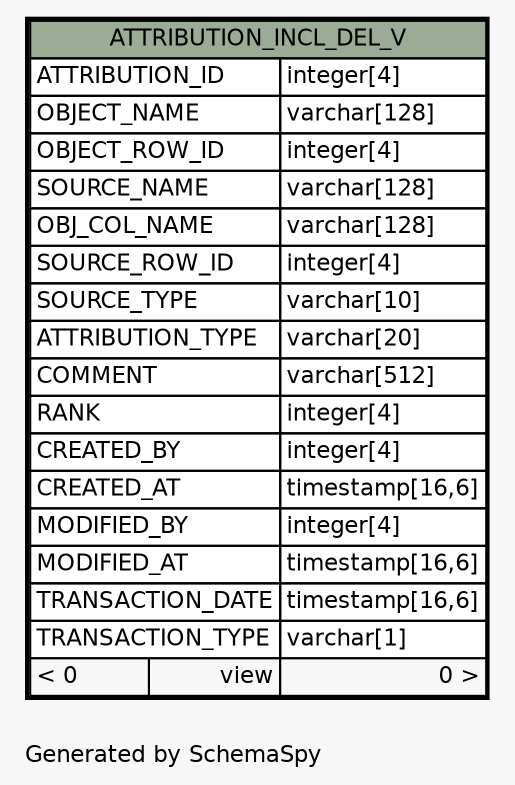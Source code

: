 // dot 2.38.0 on Windows 10 10.0
// SchemaSpy rev Unknown
digraph "oneDegreeRelationshipsDiagram" {
  graph [
    rankdir="RL"
    bgcolor="#f7f7f7"
    label="\nGenerated by SchemaSpy"
    labeljust="l"
    nodesep="0.18"
    ranksep="0.46"
    fontname="Helvetica"
    fontsize="11"
  ];
  node [
    fontname="Helvetica"
    fontsize="11"
    shape="plaintext"
  ];
  edge [
    arrowsize="0.8"
  ];
  "ATTRIBUTION_INCL_DEL_V" [
    label=<
    <TABLE BORDER="2" CELLBORDER="1" CELLSPACING="0" BGCOLOR="#ffffff">
      <TR><TD COLSPAN="3" BGCOLOR="#9bab96" ALIGN="CENTER">ATTRIBUTION_INCL_DEL_V</TD></TR>
      <TR><TD PORT="ATTRIBUTION_ID" COLSPAN="2" ALIGN="LEFT">ATTRIBUTION_ID</TD><TD PORT="ATTRIBUTION_ID.type" ALIGN="LEFT">integer[4]</TD></TR>
      <TR><TD PORT="OBJECT_NAME" COLSPAN="2" ALIGN="LEFT">OBJECT_NAME</TD><TD PORT="OBJECT_NAME.type" ALIGN="LEFT">varchar[128]</TD></TR>
      <TR><TD PORT="OBJECT_ROW_ID" COLSPAN="2" ALIGN="LEFT">OBJECT_ROW_ID</TD><TD PORT="OBJECT_ROW_ID.type" ALIGN="LEFT">integer[4]</TD></TR>
      <TR><TD PORT="SOURCE_NAME" COLSPAN="2" ALIGN="LEFT">SOURCE_NAME</TD><TD PORT="SOURCE_NAME.type" ALIGN="LEFT">varchar[128]</TD></TR>
      <TR><TD PORT="OBJ_COL_NAME" COLSPAN="2" ALIGN="LEFT">OBJ_COL_NAME</TD><TD PORT="OBJ_COL_NAME.type" ALIGN="LEFT">varchar[128]</TD></TR>
      <TR><TD PORT="SOURCE_ROW_ID" COLSPAN="2" ALIGN="LEFT">SOURCE_ROW_ID</TD><TD PORT="SOURCE_ROW_ID.type" ALIGN="LEFT">integer[4]</TD></TR>
      <TR><TD PORT="SOURCE_TYPE" COLSPAN="2" ALIGN="LEFT">SOURCE_TYPE</TD><TD PORT="SOURCE_TYPE.type" ALIGN="LEFT">varchar[10]</TD></TR>
      <TR><TD PORT="ATTRIBUTION_TYPE" COLSPAN="2" ALIGN="LEFT">ATTRIBUTION_TYPE</TD><TD PORT="ATTRIBUTION_TYPE.type" ALIGN="LEFT">varchar[20]</TD></TR>
      <TR><TD PORT="COMMENT" COLSPAN="2" ALIGN="LEFT">COMMENT</TD><TD PORT="COMMENT.type" ALIGN="LEFT">varchar[512]</TD></TR>
      <TR><TD PORT="RANK" COLSPAN="2" ALIGN="LEFT">RANK</TD><TD PORT="RANK.type" ALIGN="LEFT">integer[4]</TD></TR>
      <TR><TD PORT="CREATED_BY" COLSPAN="2" ALIGN="LEFT">CREATED_BY</TD><TD PORT="CREATED_BY.type" ALIGN="LEFT">integer[4]</TD></TR>
      <TR><TD PORT="CREATED_AT" COLSPAN="2" ALIGN="LEFT">CREATED_AT</TD><TD PORT="CREATED_AT.type" ALIGN="LEFT">timestamp[16,6]</TD></TR>
      <TR><TD PORT="MODIFIED_BY" COLSPAN="2" ALIGN="LEFT">MODIFIED_BY</TD><TD PORT="MODIFIED_BY.type" ALIGN="LEFT">integer[4]</TD></TR>
      <TR><TD PORT="MODIFIED_AT" COLSPAN="2" ALIGN="LEFT">MODIFIED_AT</TD><TD PORT="MODIFIED_AT.type" ALIGN="LEFT">timestamp[16,6]</TD></TR>
      <TR><TD PORT="TRANSACTION_DATE" COLSPAN="2" ALIGN="LEFT">TRANSACTION_DATE</TD><TD PORT="TRANSACTION_DATE.type" ALIGN="LEFT">timestamp[16,6]</TD></TR>
      <TR><TD PORT="TRANSACTION_TYPE" COLSPAN="2" ALIGN="LEFT">TRANSACTION_TYPE</TD><TD PORT="TRANSACTION_TYPE.type" ALIGN="LEFT">varchar[1]</TD></TR>
      <TR><TD ALIGN="LEFT" BGCOLOR="#f7f7f7">&lt; 0</TD><TD ALIGN="RIGHT" BGCOLOR="#f7f7f7">view</TD><TD ALIGN="RIGHT" BGCOLOR="#f7f7f7">0 &gt;</TD></TR>
    </TABLE>>
    URL="ATTRIBUTION_INCL_DEL_V.html"
    tooltip="ATTRIBUTION_INCL_DEL_V"
  ];
}
